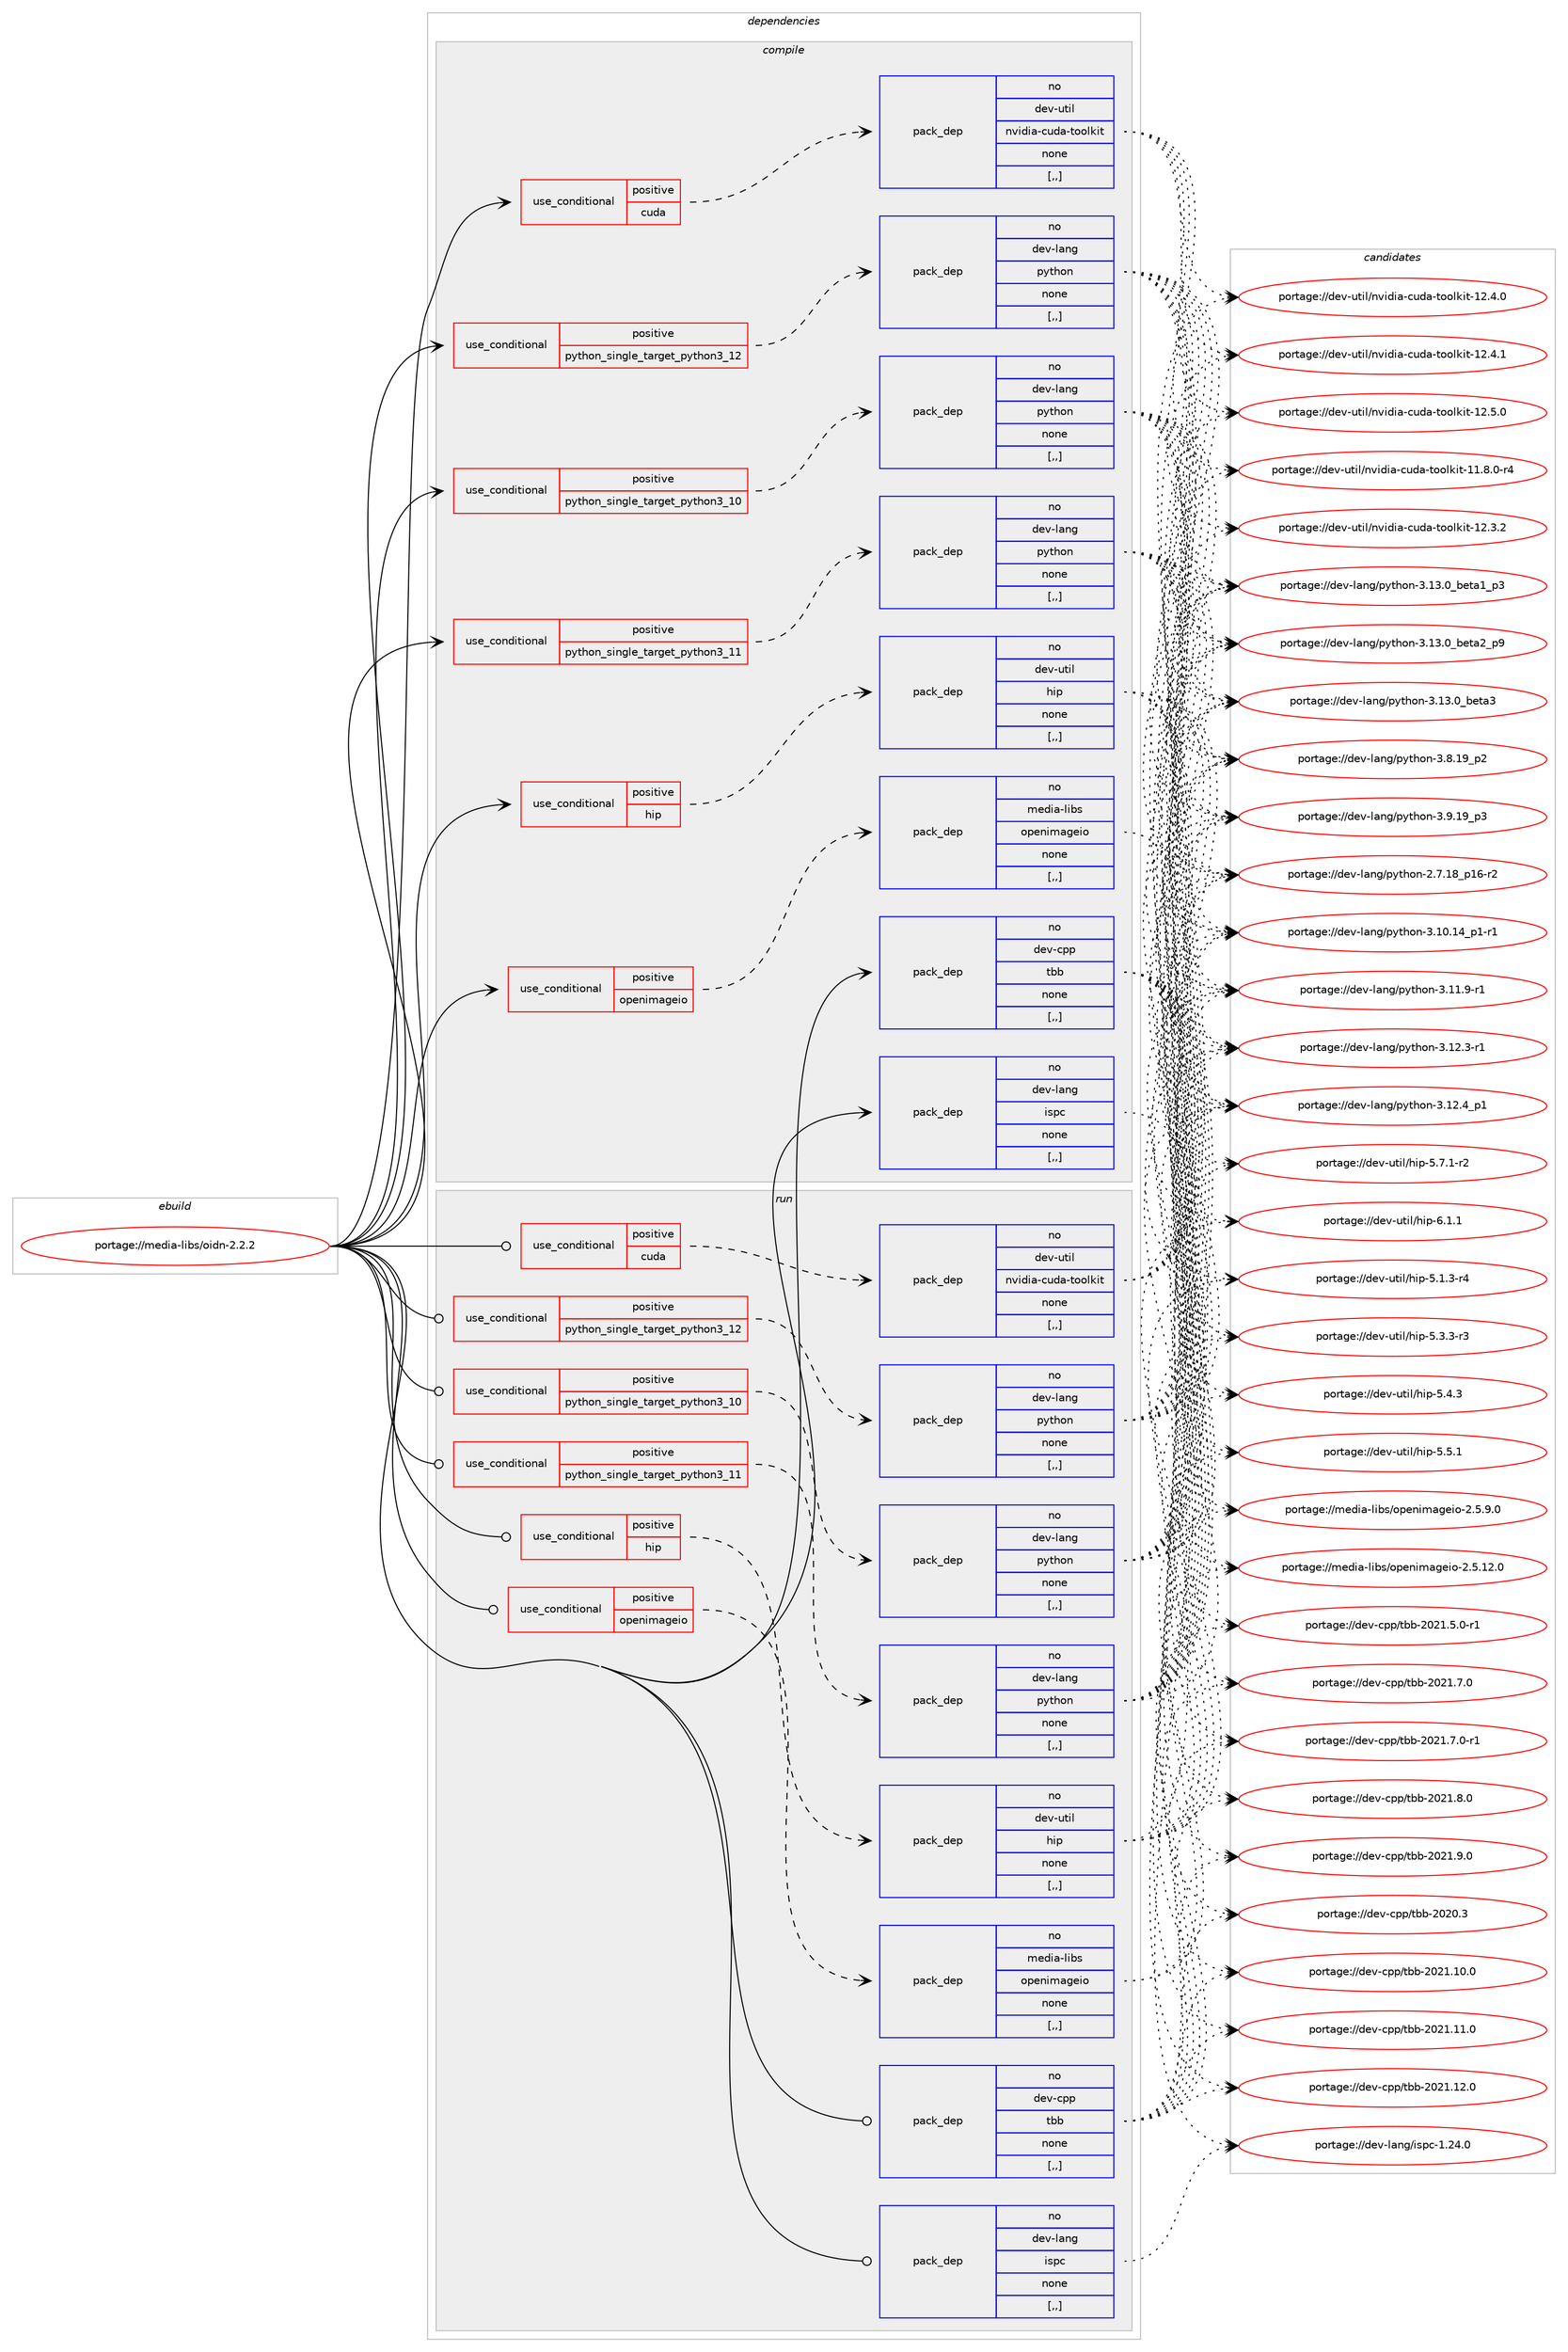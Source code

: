 digraph prolog {

# *************
# Graph options
# *************

newrank=true;
concentrate=true;
compound=true;
graph [rankdir=LR,fontname=Helvetica,fontsize=10,ranksep=1.5];#, ranksep=2.5, nodesep=0.2];
edge  [arrowhead=vee];
node  [fontname=Helvetica,fontsize=10];

# **********
# The ebuild
# **********

subgraph cluster_leftcol {
color=gray;
rank=same;
label=<<i>ebuild</i>>;
id [label="portage://media-libs/oidn-2.2.2", color=red, width=4, href="../media-libs/oidn-2.2.2.svg"];
}

# ****************
# The dependencies
# ****************

subgraph cluster_midcol {
color=gray;
label=<<i>dependencies</i>>;
subgraph cluster_compile {
fillcolor="#eeeeee";
style=filled;
label=<<i>compile</i>>;
subgraph cond75081 {
dependency296427 [label=<<TABLE BORDER="0" CELLBORDER="1" CELLSPACING="0" CELLPADDING="4"><TR><TD ROWSPAN="3" CELLPADDING="10">use_conditional</TD></TR><TR><TD>positive</TD></TR><TR><TD>cuda</TD></TR></TABLE>>, shape=none, color=red];
subgraph pack219029 {
dependency296428 [label=<<TABLE BORDER="0" CELLBORDER="1" CELLSPACING="0" CELLPADDING="4" WIDTH="220"><TR><TD ROWSPAN="6" CELLPADDING="30">pack_dep</TD></TR><TR><TD WIDTH="110">no</TD></TR><TR><TD>dev-util</TD></TR><TR><TD>nvidia-cuda-toolkit</TD></TR><TR><TD>none</TD></TR><TR><TD>[,,]</TD></TR></TABLE>>, shape=none, color=blue];
}
dependency296427:e -> dependency296428:w [weight=20,style="dashed",arrowhead="vee"];
}
id:e -> dependency296427:w [weight=20,style="solid",arrowhead="vee"];
subgraph cond75082 {
dependency296429 [label=<<TABLE BORDER="0" CELLBORDER="1" CELLSPACING="0" CELLPADDING="4"><TR><TD ROWSPAN="3" CELLPADDING="10">use_conditional</TD></TR><TR><TD>positive</TD></TR><TR><TD>hip</TD></TR></TABLE>>, shape=none, color=red];
subgraph pack219030 {
dependency296430 [label=<<TABLE BORDER="0" CELLBORDER="1" CELLSPACING="0" CELLPADDING="4" WIDTH="220"><TR><TD ROWSPAN="6" CELLPADDING="30">pack_dep</TD></TR><TR><TD WIDTH="110">no</TD></TR><TR><TD>dev-util</TD></TR><TR><TD>hip</TD></TR><TR><TD>none</TD></TR><TR><TD>[,,]</TD></TR></TABLE>>, shape=none, color=blue];
}
dependency296429:e -> dependency296430:w [weight=20,style="dashed",arrowhead="vee"];
}
id:e -> dependency296429:w [weight=20,style="solid",arrowhead="vee"];
subgraph cond75083 {
dependency296431 [label=<<TABLE BORDER="0" CELLBORDER="1" CELLSPACING="0" CELLPADDING="4"><TR><TD ROWSPAN="3" CELLPADDING="10">use_conditional</TD></TR><TR><TD>positive</TD></TR><TR><TD>openimageio</TD></TR></TABLE>>, shape=none, color=red];
subgraph pack219031 {
dependency296432 [label=<<TABLE BORDER="0" CELLBORDER="1" CELLSPACING="0" CELLPADDING="4" WIDTH="220"><TR><TD ROWSPAN="6" CELLPADDING="30">pack_dep</TD></TR><TR><TD WIDTH="110">no</TD></TR><TR><TD>media-libs</TD></TR><TR><TD>openimageio</TD></TR><TR><TD>none</TD></TR><TR><TD>[,,]</TD></TR></TABLE>>, shape=none, color=blue];
}
dependency296431:e -> dependency296432:w [weight=20,style="dashed",arrowhead="vee"];
}
id:e -> dependency296431:w [weight=20,style="solid",arrowhead="vee"];
subgraph cond75084 {
dependency296433 [label=<<TABLE BORDER="0" CELLBORDER="1" CELLSPACING="0" CELLPADDING="4"><TR><TD ROWSPAN="3" CELLPADDING="10">use_conditional</TD></TR><TR><TD>positive</TD></TR><TR><TD>python_single_target_python3_10</TD></TR></TABLE>>, shape=none, color=red];
subgraph pack219032 {
dependency296434 [label=<<TABLE BORDER="0" CELLBORDER="1" CELLSPACING="0" CELLPADDING="4" WIDTH="220"><TR><TD ROWSPAN="6" CELLPADDING="30">pack_dep</TD></TR><TR><TD WIDTH="110">no</TD></TR><TR><TD>dev-lang</TD></TR><TR><TD>python</TD></TR><TR><TD>none</TD></TR><TR><TD>[,,]</TD></TR></TABLE>>, shape=none, color=blue];
}
dependency296433:e -> dependency296434:w [weight=20,style="dashed",arrowhead="vee"];
}
id:e -> dependency296433:w [weight=20,style="solid",arrowhead="vee"];
subgraph cond75085 {
dependency296435 [label=<<TABLE BORDER="0" CELLBORDER="1" CELLSPACING="0" CELLPADDING="4"><TR><TD ROWSPAN="3" CELLPADDING="10">use_conditional</TD></TR><TR><TD>positive</TD></TR><TR><TD>python_single_target_python3_11</TD></TR></TABLE>>, shape=none, color=red];
subgraph pack219033 {
dependency296436 [label=<<TABLE BORDER="0" CELLBORDER="1" CELLSPACING="0" CELLPADDING="4" WIDTH="220"><TR><TD ROWSPAN="6" CELLPADDING="30">pack_dep</TD></TR><TR><TD WIDTH="110">no</TD></TR><TR><TD>dev-lang</TD></TR><TR><TD>python</TD></TR><TR><TD>none</TD></TR><TR><TD>[,,]</TD></TR></TABLE>>, shape=none, color=blue];
}
dependency296435:e -> dependency296436:w [weight=20,style="dashed",arrowhead="vee"];
}
id:e -> dependency296435:w [weight=20,style="solid",arrowhead="vee"];
subgraph cond75086 {
dependency296437 [label=<<TABLE BORDER="0" CELLBORDER="1" CELLSPACING="0" CELLPADDING="4"><TR><TD ROWSPAN="3" CELLPADDING="10">use_conditional</TD></TR><TR><TD>positive</TD></TR><TR><TD>python_single_target_python3_12</TD></TR></TABLE>>, shape=none, color=red];
subgraph pack219034 {
dependency296438 [label=<<TABLE BORDER="0" CELLBORDER="1" CELLSPACING="0" CELLPADDING="4" WIDTH="220"><TR><TD ROWSPAN="6" CELLPADDING="30">pack_dep</TD></TR><TR><TD WIDTH="110">no</TD></TR><TR><TD>dev-lang</TD></TR><TR><TD>python</TD></TR><TR><TD>none</TD></TR><TR><TD>[,,]</TD></TR></TABLE>>, shape=none, color=blue];
}
dependency296437:e -> dependency296438:w [weight=20,style="dashed",arrowhead="vee"];
}
id:e -> dependency296437:w [weight=20,style="solid",arrowhead="vee"];
subgraph pack219035 {
dependency296439 [label=<<TABLE BORDER="0" CELLBORDER="1" CELLSPACING="0" CELLPADDING="4" WIDTH="220"><TR><TD ROWSPAN="6" CELLPADDING="30">pack_dep</TD></TR><TR><TD WIDTH="110">no</TD></TR><TR><TD>dev-cpp</TD></TR><TR><TD>tbb</TD></TR><TR><TD>none</TD></TR><TR><TD>[,,]</TD></TR></TABLE>>, shape=none, color=blue];
}
id:e -> dependency296439:w [weight=20,style="solid",arrowhead="vee"];
subgraph pack219036 {
dependency296440 [label=<<TABLE BORDER="0" CELLBORDER="1" CELLSPACING="0" CELLPADDING="4" WIDTH="220"><TR><TD ROWSPAN="6" CELLPADDING="30">pack_dep</TD></TR><TR><TD WIDTH="110">no</TD></TR><TR><TD>dev-lang</TD></TR><TR><TD>ispc</TD></TR><TR><TD>none</TD></TR><TR><TD>[,,]</TD></TR></TABLE>>, shape=none, color=blue];
}
id:e -> dependency296440:w [weight=20,style="solid",arrowhead="vee"];
}
subgraph cluster_compileandrun {
fillcolor="#eeeeee";
style=filled;
label=<<i>compile and run</i>>;
}
subgraph cluster_run {
fillcolor="#eeeeee";
style=filled;
label=<<i>run</i>>;
subgraph cond75087 {
dependency296441 [label=<<TABLE BORDER="0" CELLBORDER="1" CELLSPACING="0" CELLPADDING="4"><TR><TD ROWSPAN="3" CELLPADDING="10">use_conditional</TD></TR><TR><TD>positive</TD></TR><TR><TD>cuda</TD></TR></TABLE>>, shape=none, color=red];
subgraph pack219037 {
dependency296442 [label=<<TABLE BORDER="0" CELLBORDER="1" CELLSPACING="0" CELLPADDING="4" WIDTH="220"><TR><TD ROWSPAN="6" CELLPADDING="30">pack_dep</TD></TR><TR><TD WIDTH="110">no</TD></TR><TR><TD>dev-util</TD></TR><TR><TD>nvidia-cuda-toolkit</TD></TR><TR><TD>none</TD></TR><TR><TD>[,,]</TD></TR></TABLE>>, shape=none, color=blue];
}
dependency296441:e -> dependency296442:w [weight=20,style="dashed",arrowhead="vee"];
}
id:e -> dependency296441:w [weight=20,style="solid",arrowhead="odot"];
subgraph cond75088 {
dependency296443 [label=<<TABLE BORDER="0" CELLBORDER="1" CELLSPACING="0" CELLPADDING="4"><TR><TD ROWSPAN="3" CELLPADDING="10">use_conditional</TD></TR><TR><TD>positive</TD></TR><TR><TD>hip</TD></TR></TABLE>>, shape=none, color=red];
subgraph pack219038 {
dependency296444 [label=<<TABLE BORDER="0" CELLBORDER="1" CELLSPACING="0" CELLPADDING="4" WIDTH="220"><TR><TD ROWSPAN="6" CELLPADDING="30">pack_dep</TD></TR><TR><TD WIDTH="110">no</TD></TR><TR><TD>dev-util</TD></TR><TR><TD>hip</TD></TR><TR><TD>none</TD></TR><TR><TD>[,,]</TD></TR></TABLE>>, shape=none, color=blue];
}
dependency296443:e -> dependency296444:w [weight=20,style="dashed",arrowhead="vee"];
}
id:e -> dependency296443:w [weight=20,style="solid",arrowhead="odot"];
subgraph cond75089 {
dependency296445 [label=<<TABLE BORDER="0" CELLBORDER="1" CELLSPACING="0" CELLPADDING="4"><TR><TD ROWSPAN="3" CELLPADDING="10">use_conditional</TD></TR><TR><TD>positive</TD></TR><TR><TD>openimageio</TD></TR></TABLE>>, shape=none, color=red];
subgraph pack219039 {
dependency296446 [label=<<TABLE BORDER="0" CELLBORDER="1" CELLSPACING="0" CELLPADDING="4" WIDTH="220"><TR><TD ROWSPAN="6" CELLPADDING="30">pack_dep</TD></TR><TR><TD WIDTH="110">no</TD></TR><TR><TD>media-libs</TD></TR><TR><TD>openimageio</TD></TR><TR><TD>none</TD></TR><TR><TD>[,,]</TD></TR></TABLE>>, shape=none, color=blue];
}
dependency296445:e -> dependency296446:w [weight=20,style="dashed",arrowhead="vee"];
}
id:e -> dependency296445:w [weight=20,style="solid",arrowhead="odot"];
subgraph cond75090 {
dependency296447 [label=<<TABLE BORDER="0" CELLBORDER="1" CELLSPACING="0" CELLPADDING="4"><TR><TD ROWSPAN="3" CELLPADDING="10">use_conditional</TD></TR><TR><TD>positive</TD></TR><TR><TD>python_single_target_python3_10</TD></TR></TABLE>>, shape=none, color=red];
subgraph pack219040 {
dependency296448 [label=<<TABLE BORDER="0" CELLBORDER="1" CELLSPACING="0" CELLPADDING="4" WIDTH="220"><TR><TD ROWSPAN="6" CELLPADDING="30">pack_dep</TD></TR><TR><TD WIDTH="110">no</TD></TR><TR><TD>dev-lang</TD></TR><TR><TD>python</TD></TR><TR><TD>none</TD></TR><TR><TD>[,,]</TD></TR></TABLE>>, shape=none, color=blue];
}
dependency296447:e -> dependency296448:w [weight=20,style="dashed",arrowhead="vee"];
}
id:e -> dependency296447:w [weight=20,style="solid",arrowhead="odot"];
subgraph cond75091 {
dependency296449 [label=<<TABLE BORDER="0" CELLBORDER="1" CELLSPACING="0" CELLPADDING="4"><TR><TD ROWSPAN="3" CELLPADDING="10">use_conditional</TD></TR><TR><TD>positive</TD></TR><TR><TD>python_single_target_python3_11</TD></TR></TABLE>>, shape=none, color=red];
subgraph pack219041 {
dependency296450 [label=<<TABLE BORDER="0" CELLBORDER="1" CELLSPACING="0" CELLPADDING="4" WIDTH="220"><TR><TD ROWSPAN="6" CELLPADDING="30">pack_dep</TD></TR><TR><TD WIDTH="110">no</TD></TR><TR><TD>dev-lang</TD></TR><TR><TD>python</TD></TR><TR><TD>none</TD></TR><TR><TD>[,,]</TD></TR></TABLE>>, shape=none, color=blue];
}
dependency296449:e -> dependency296450:w [weight=20,style="dashed",arrowhead="vee"];
}
id:e -> dependency296449:w [weight=20,style="solid",arrowhead="odot"];
subgraph cond75092 {
dependency296451 [label=<<TABLE BORDER="0" CELLBORDER="1" CELLSPACING="0" CELLPADDING="4"><TR><TD ROWSPAN="3" CELLPADDING="10">use_conditional</TD></TR><TR><TD>positive</TD></TR><TR><TD>python_single_target_python3_12</TD></TR></TABLE>>, shape=none, color=red];
subgraph pack219042 {
dependency296452 [label=<<TABLE BORDER="0" CELLBORDER="1" CELLSPACING="0" CELLPADDING="4" WIDTH="220"><TR><TD ROWSPAN="6" CELLPADDING="30">pack_dep</TD></TR><TR><TD WIDTH="110">no</TD></TR><TR><TD>dev-lang</TD></TR><TR><TD>python</TD></TR><TR><TD>none</TD></TR><TR><TD>[,,]</TD></TR></TABLE>>, shape=none, color=blue];
}
dependency296451:e -> dependency296452:w [weight=20,style="dashed",arrowhead="vee"];
}
id:e -> dependency296451:w [weight=20,style="solid",arrowhead="odot"];
subgraph pack219043 {
dependency296453 [label=<<TABLE BORDER="0" CELLBORDER="1" CELLSPACING="0" CELLPADDING="4" WIDTH="220"><TR><TD ROWSPAN="6" CELLPADDING="30">pack_dep</TD></TR><TR><TD WIDTH="110">no</TD></TR><TR><TD>dev-cpp</TD></TR><TR><TD>tbb</TD></TR><TR><TD>none</TD></TR><TR><TD>[,,]</TD></TR></TABLE>>, shape=none, color=blue];
}
id:e -> dependency296453:w [weight=20,style="solid",arrowhead="odot"];
subgraph pack219044 {
dependency296454 [label=<<TABLE BORDER="0" CELLBORDER="1" CELLSPACING="0" CELLPADDING="4" WIDTH="220"><TR><TD ROWSPAN="6" CELLPADDING="30">pack_dep</TD></TR><TR><TD WIDTH="110">no</TD></TR><TR><TD>dev-lang</TD></TR><TR><TD>ispc</TD></TR><TR><TD>none</TD></TR><TR><TD>[,,]</TD></TR></TABLE>>, shape=none, color=blue];
}
id:e -> dependency296454:w [weight=20,style="solid",arrowhead="odot"];
}
}

# **************
# The candidates
# **************

subgraph cluster_choices {
rank=same;
color=gray;
label=<<i>candidates</i>>;

subgraph choice219029 {
color=black;
nodesep=1;
choice10010111845117116105108471101181051001059745991171009745116111111108107105116454949465646484511452 [label="portage://dev-util/nvidia-cuda-toolkit-11.8.0-r4", color=red, width=4,href="../dev-util/nvidia-cuda-toolkit-11.8.0-r4.svg"];
choice1001011184511711610510847110118105100105974599117100974511611111110810710511645495046514650 [label="portage://dev-util/nvidia-cuda-toolkit-12.3.2", color=red, width=4,href="../dev-util/nvidia-cuda-toolkit-12.3.2.svg"];
choice1001011184511711610510847110118105100105974599117100974511611111110810710511645495046524648 [label="portage://dev-util/nvidia-cuda-toolkit-12.4.0", color=red, width=4,href="../dev-util/nvidia-cuda-toolkit-12.4.0.svg"];
choice1001011184511711610510847110118105100105974599117100974511611111110810710511645495046524649 [label="portage://dev-util/nvidia-cuda-toolkit-12.4.1", color=red, width=4,href="../dev-util/nvidia-cuda-toolkit-12.4.1.svg"];
choice1001011184511711610510847110118105100105974599117100974511611111110810710511645495046534648 [label="portage://dev-util/nvidia-cuda-toolkit-12.5.0", color=red, width=4,href="../dev-util/nvidia-cuda-toolkit-12.5.0.svg"];
dependency296428:e -> choice10010111845117116105108471101181051001059745991171009745116111111108107105116454949465646484511452:w [style=dotted,weight="100"];
dependency296428:e -> choice1001011184511711610510847110118105100105974599117100974511611111110810710511645495046514650:w [style=dotted,weight="100"];
dependency296428:e -> choice1001011184511711610510847110118105100105974599117100974511611111110810710511645495046524648:w [style=dotted,weight="100"];
dependency296428:e -> choice1001011184511711610510847110118105100105974599117100974511611111110810710511645495046524649:w [style=dotted,weight="100"];
dependency296428:e -> choice1001011184511711610510847110118105100105974599117100974511611111110810710511645495046534648:w [style=dotted,weight="100"];
}
subgraph choice219030 {
color=black;
nodesep=1;
choice10010111845117116105108471041051124553464946514511452 [label="portage://dev-util/hip-5.1.3-r4", color=red, width=4,href="../dev-util/hip-5.1.3-r4.svg"];
choice10010111845117116105108471041051124553465146514511451 [label="portage://dev-util/hip-5.3.3-r3", color=red, width=4,href="../dev-util/hip-5.3.3-r3.svg"];
choice1001011184511711610510847104105112455346524651 [label="portage://dev-util/hip-5.4.3", color=red, width=4,href="../dev-util/hip-5.4.3.svg"];
choice1001011184511711610510847104105112455346534649 [label="portage://dev-util/hip-5.5.1", color=red, width=4,href="../dev-util/hip-5.5.1.svg"];
choice10010111845117116105108471041051124553465546494511450 [label="portage://dev-util/hip-5.7.1-r2", color=red, width=4,href="../dev-util/hip-5.7.1-r2.svg"];
choice1001011184511711610510847104105112455446494649 [label="portage://dev-util/hip-6.1.1", color=red, width=4,href="../dev-util/hip-6.1.1.svg"];
dependency296430:e -> choice10010111845117116105108471041051124553464946514511452:w [style=dotted,weight="100"];
dependency296430:e -> choice10010111845117116105108471041051124553465146514511451:w [style=dotted,weight="100"];
dependency296430:e -> choice1001011184511711610510847104105112455346524651:w [style=dotted,weight="100"];
dependency296430:e -> choice1001011184511711610510847104105112455346534649:w [style=dotted,weight="100"];
dependency296430:e -> choice10010111845117116105108471041051124553465546494511450:w [style=dotted,weight="100"];
dependency296430:e -> choice1001011184511711610510847104105112455446494649:w [style=dotted,weight="100"];
}
subgraph choice219031 {
color=black;
nodesep=1;
choice1091011001059745108105981154711111210111010510997103101105111455046534649504648 [label="portage://media-libs/openimageio-2.5.12.0", color=red, width=4,href="../media-libs/openimageio-2.5.12.0.svg"];
choice10910110010597451081059811547111112101110105109971031011051114550465346574648 [label="portage://media-libs/openimageio-2.5.9.0", color=red, width=4,href="../media-libs/openimageio-2.5.9.0.svg"];
dependency296432:e -> choice1091011001059745108105981154711111210111010510997103101105111455046534649504648:w [style=dotted,weight="100"];
dependency296432:e -> choice10910110010597451081059811547111112101110105109971031011051114550465346574648:w [style=dotted,weight="100"];
}
subgraph choice219032 {
color=black;
nodesep=1;
choice100101118451089711010347112121116104111110455046554649569511249544511450 [label="portage://dev-lang/python-2.7.18_p16-r2", color=red, width=4,href="../dev-lang/python-2.7.18_p16-r2.svg"];
choice100101118451089711010347112121116104111110455146494846495295112494511449 [label="portage://dev-lang/python-3.10.14_p1-r1", color=red, width=4,href="../dev-lang/python-3.10.14_p1-r1.svg"];
choice100101118451089711010347112121116104111110455146494946574511449 [label="portage://dev-lang/python-3.11.9-r1", color=red, width=4,href="../dev-lang/python-3.11.9-r1.svg"];
choice100101118451089711010347112121116104111110455146495046514511449 [label="portage://dev-lang/python-3.12.3-r1", color=red, width=4,href="../dev-lang/python-3.12.3-r1.svg"];
choice100101118451089711010347112121116104111110455146495046529511249 [label="portage://dev-lang/python-3.12.4_p1", color=red, width=4,href="../dev-lang/python-3.12.4_p1.svg"];
choice10010111845108971101034711212111610411111045514649514648959810111697499511251 [label="portage://dev-lang/python-3.13.0_beta1_p3", color=red, width=4,href="../dev-lang/python-3.13.0_beta1_p3.svg"];
choice10010111845108971101034711212111610411111045514649514648959810111697509511257 [label="portage://dev-lang/python-3.13.0_beta2_p9", color=red, width=4,href="../dev-lang/python-3.13.0_beta2_p9.svg"];
choice1001011184510897110103471121211161041111104551464951464895981011169751 [label="portage://dev-lang/python-3.13.0_beta3", color=red, width=4,href="../dev-lang/python-3.13.0_beta3.svg"];
choice100101118451089711010347112121116104111110455146564649579511250 [label="portage://dev-lang/python-3.8.19_p2", color=red, width=4,href="../dev-lang/python-3.8.19_p2.svg"];
choice100101118451089711010347112121116104111110455146574649579511251 [label="portage://dev-lang/python-3.9.19_p3", color=red, width=4,href="../dev-lang/python-3.9.19_p3.svg"];
dependency296434:e -> choice100101118451089711010347112121116104111110455046554649569511249544511450:w [style=dotted,weight="100"];
dependency296434:e -> choice100101118451089711010347112121116104111110455146494846495295112494511449:w [style=dotted,weight="100"];
dependency296434:e -> choice100101118451089711010347112121116104111110455146494946574511449:w [style=dotted,weight="100"];
dependency296434:e -> choice100101118451089711010347112121116104111110455146495046514511449:w [style=dotted,weight="100"];
dependency296434:e -> choice100101118451089711010347112121116104111110455146495046529511249:w [style=dotted,weight="100"];
dependency296434:e -> choice10010111845108971101034711212111610411111045514649514648959810111697499511251:w [style=dotted,weight="100"];
dependency296434:e -> choice10010111845108971101034711212111610411111045514649514648959810111697509511257:w [style=dotted,weight="100"];
dependency296434:e -> choice1001011184510897110103471121211161041111104551464951464895981011169751:w [style=dotted,weight="100"];
dependency296434:e -> choice100101118451089711010347112121116104111110455146564649579511250:w [style=dotted,weight="100"];
dependency296434:e -> choice100101118451089711010347112121116104111110455146574649579511251:w [style=dotted,weight="100"];
}
subgraph choice219033 {
color=black;
nodesep=1;
choice100101118451089711010347112121116104111110455046554649569511249544511450 [label="portage://dev-lang/python-2.7.18_p16-r2", color=red, width=4,href="../dev-lang/python-2.7.18_p16-r2.svg"];
choice100101118451089711010347112121116104111110455146494846495295112494511449 [label="portage://dev-lang/python-3.10.14_p1-r1", color=red, width=4,href="../dev-lang/python-3.10.14_p1-r1.svg"];
choice100101118451089711010347112121116104111110455146494946574511449 [label="portage://dev-lang/python-3.11.9-r1", color=red, width=4,href="../dev-lang/python-3.11.9-r1.svg"];
choice100101118451089711010347112121116104111110455146495046514511449 [label="portage://dev-lang/python-3.12.3-r1", color=red, width=4,href="../dev-lang/python-3.12.3-r1.svg"];
choice100101118451089711010347112121116104111110455146495046529511249 [label="portage://dev-lang/python-3.12.4_p1", color=red, width=4,href="../dev-lang/python-3.12.4_p1.svg"];
choice10010111845108971101034711212111610411111045514649514648959810111697499511251 [label="portage://dev-lang/python-3.13.0_beta1_p3", color=red, width=4,href="../dev-lang/python-3.13.0_beta1_p3.svg"];
choice10010111845108971101034711212111610411111045514649514648959810111697509511257 [label="portage://dev-lang/python-3.13.0_beta2_p9", color=red, width=4,href="../dev-lang/python-3.13.0_beta2_p9.svg"];
choice1001011184510897110103471121211161041111104551464951464895981011169751 [label="portage://dev-lang/python-3.13.0_beta3", color=red, width=4,href="../dev-lang/python-3.13.0_beta3.svg"];
choice100101118451089711010347112121116104111110455146564649579511250 [label="portage://dev-lang/python-3.8.19_p2", color=red, width=4,href="../dev-lang/python-3.8.19_p2.svg"];
choice100101118451089711010347112121116104111110455146574649579511251 [label="portage://dev-lang/python-3.9.19_p3", color=red, width=4,href="../dev-lang/python-3.9.19_p3.svg"];
dependency296436:e -> choice100101118451089711010347112121116104111110455046554649569511249544511450:w [style=dotted,weight="100"];
dependency296436:e -> choice100101118451089711010347112121116104111110455146494846495295112494511449:w [style=dotted,weight="100"];
dependency296436:e -> choice100101118451089711010347112121116104111110455146494946574511449:w [style=dotted,weight="100"];
dependency296436:e -> choice100101118451089711010347112121116104111110455146495046514511449:w [style=dotted,weight="100"];
dependency296436:e -> choice100101118451089711010347112121116104111110455146495046529511249:w [style=dotted,weight="100"];
dependency296436:e -> choice10010111845108971101034711212111610411111045514649514648959810111697499511251:w [style=dotted,weight="100"];
dependency296436:e -> choice10010111845108971101034711212111610411111045514649514648959810111697509511257:w [style=dotted,weight="100"];
dependency296436:e -> choice1001011184510897110103471121211161041111104551464951464895981011169751:w [style=dotted,weight="100"];
dependency296436:e -> choice100101118451089711010347112121116104111110455146564649579511250:w [style=dotted,weight="100"];
dependency296436:e -> choice100101118451089711010347112121116104111110455146574649579511251:w [style=dotted,weight="100"];
}
subgraph choice219034 {
color=black;
nodesep=1;
choice100101118451089711010347112121116104111110455046554649569511249544511450 [label="portage://dev-lang/python-2.7.18_p16-r2", color=red, width=4,href="../dev-lang/python-2.7.18_p16-r2.svg"];
choice100101118451089711010347112121116104111110455146494846495295112494511449 [label="portage://dev-lang/python-3.10.14_p1-r1", color=red, width=4,href="../dev-lang/python-3.10.14_p1-r1.svg"];
choice100101118451089711010347112121116104111110455146494946574511449 [label="portage://dev-lang/python-3.11.9-r1", color=red, width=4,href="../dev-lang/python-3.11.9-r1.svg"];
choice100101118451089711010347112121116104111110455146495046514511449 [label="portage://dev-lang/python-3.12.3-r1", color=red, width=4,href="../dev-lang/python-3.12.3-r1.svg"];
choice100101118451089711010347112121116104111110455146495046529511249 [label="portage://dev-lang/python-3.12.4_p1", color=red, width=4,href="../dev-lang/python-3.12.4_p1.svg"];
choice10010111845108971101034711212111610411111045514649514648959810111697499511251 [label="portage://dev-lang/python-3.13.0_beta1_p3", color=red, width=4,href="../dev-lang/python-3.13.0_beta1_p3.svg"];
choice10010111845108971101034711212111610411111045514649514648959810111697509511257 [label="portage://dev-lang/python-3.13.0_beta2_p9", color=red, width=4,href="../dev-lang/python-3.13.0_beta2_p9.svg"];
choice1001011184510897110103471121211161041111104551464951464895981011169751 [label="portage://dev-lang/python-3.13.0_beta3", color=red, width=4,href="../dev-lang/python-3.13.0_beta3.svg"];
choice100101118451089711010347112121116104111110455146564649579511250 [label="portage://dev-lang/python-3.8.19_p2", color=red, width=4,href="../dev-lang/python-3.8.19_p2.svg"];
choice100101118451089711010347112121116104111110455146574649579511251 [label="portage://dev-lang/python-3.9.19_p3", color=red, width=4,href="../dev-lang/python-3.9.19_p3.svg"];
dependency296438:e -> choice100101118451089711010347112121116104111110455046554649569511249544511450:w [style=dotted,weight="100"];
dependency296438:e -> choice100101118451089711010347112121116104111110455146494846495295112494511449:w [style=dotted,weight="100"];
dependency296438:e -> choice100101118451089711010347112121116104111110455146494946574511449:w [style=dotted,weight="100"];
dependency296438:e -> choice100101118451089711010347112121116104111110455146495046514511449:w [style=dotted,weight="100"];
dependency296438:e -> choice100101118451089711010347112121116104111110455146495046529511249:w [style=dotted,weight="100"];
dependency296438:e -> choice10010111845108971101034711212111610411111045514649514648959810111697499511251:w [style=dotted,weight="100"];
dependency296438:e -> choice10010111845108971101034711212111610411111045514649514648959810111697509511257:w [style=dotted,weight="100"];
dependency296438:e -> choice1001011184510897110103471121211161041111104551464951464895981011169751:w [style=dotted,weight="100"];
dependency296438:e -> choice100101118451089711010347112121116104111110455146564649579511250:w [style=dotted,weight="100"];
dependency296438:e -> choice100101118451089711010347112121116104111110455146574649579511251:w [style=dotted,weight="100"];
}
subgraph choice219035 {
color=black;
nodesep=1;
choice100101118459911211247116989845504850484651 [label="portage://dev-cpp/tbb-2020.3", color=red, width=4,href="../dev-cpp/tbb-2020.3.svg"];
choice100101118459911211247116989845504850494649484648 [label="portage://dev-cpp/tbb-2021.10.0", color=red, width=4,href="../dev-cpp/tbb-2021.10.0.svg"];
choice100101118459911211247116989845504850494649494648 [label="portage://dev-cpp/tbb-2021.11.0", color=red, width=4,href="../dev-cpp/tbb-2021.11.0.svg"];
choice100101118459911211247116989845504850494649504648 [label="portage://dev-cpp/tbb-2021.12.0", color=red, width=4,href="../dev-cpp/tbb-2021.12.0.svg"];
choice10010111845991121124711698984550485049465346484511449 [label="portage://dev-cpp/tbb-2021.5.0-r1", color=red, width=4,href="../dev-cpp/tbb-2021.5.0-r1.svg"];
choice1001011184599112112471169898455048504946554648 [label="portage://dev-cpp/tbb-2021.7.0", color=red, width=4,href="../dev-cpp/tbb-2021.7.0.svg"];
choice10010111845991121124711698984550485049465546484511449 [label="portage://dev-cpp/tbb-2021.7.0-r1", color=red, width=4,href="../dev-cpp/tbb-2021.7.0-r1.svg"];
choice1001011184599112112471169898455048504946564648 [label="portage://dev-cpp/tbb-2021.8.0", color=red, width=4,href="../dev-cpp/tbb-2021.8.0.svg"];
choice1001011184599112112471169898455048504946574648 [label="portage://dev-cpp/tbb-2021.9.0", color=red, width=4,href="../dev-cpp/tbb-2021.9.0.svg"];
dependency296439:e -> choice100101118459911211247116989845504850484651:w [style=dotted,weight="100"];
dependency296439:e -> choice100101118459911211247116989845504850494649484648:w [style=dotted,weight="100"];
dependency296439:e -> choice100101118459911211247116989845504850494649494648:w [style=dotted,weight="100"];
dependency296439:e -> choice100101118459911211247116989845504850494649504648:w [style=dotted,weight="100"];
dependency296439:e -> choice10010111845991121124711698984550485049465346484511449:w [style=dotted,weight="100"];
dependency296439:e -> choice1001011184599112112471169898455048504946554648:w [style=dotted,weight="100"];
dependency296439:e -> choice10010111845991121124711698984550485049465546484511449:w [style=dotted,weight="100"];
dependency296439:e -> choice1001011184599112112471169898455048504946564648:w [style=dotted,weight="100"];
dependency296439:e -> choice1001011184599112112471169898455048504946574648:w [style=dotted,weight="100"];
}
subgraph choice219036 {
color=black;
nodesep=1;
choice1001011184510897110103471051151129945494650524648 [label="portage://dev-lang/ispc-1.24.0", color=red, width=4,href="../dev-lang/ispc-1.24.0.svg"];
dependency296440:e -> choice1001011184510897110103471051151129945494650524648:w [style=dotted,weight="100"];
}
subgraph choice219037 {
color=black;
nodesep=1;
choice10010111845117116105108471101181051001059745991171009745116111111108107105116454949465646484511452 [label="portage://dev-util/nvidia-cuda-toolkit-11.8.0-r4", color=red, width=4,href="../dev-util/nvidia-cuda-toolkit-11.8.0-r4.svg"];
choice1001011184511711610510847110118105100105974599117100974511611111110810710511645495046514650 [label="portage://dev-util/nvidia-cuda-toolkit-12.3.2", color=red, width=4,href="../dev-util/nvidia-cuda-toolkit-12.3.2.svg"];
choice1001011184511711610510847110118105100105974599117100974511611111110810710511645495046524648 [label="portage://dev-util/nvidia-cuda-toolkit-12.4.0", color=red, width=4,href="../dev-util/nvidia-cuda-toolkit-12.4.0.svg"];
choice1001011184511711610510847110118105100105974599117100974511611111110810710511645495046524649 [label="portage://dev-util/nvidia-cuda-toolkit-12.4.1", color=red, width=4,href="../dev-util/nvidia-cuda-toolkit-12.4.1.svg"];
choice1001011184511711610510847110118105100105974599117100974511611111110810710511645495046534648 [label="portage://dev-util/nvidia-cuda-toolkit-12.5.0", color=red, width=4,href="../dev-util/nvidia-cuda-toolkit-12.5.0.svg"];
dependency296442:e -> choice10010111845117116105108471101181051001059745991171009745116111111108107105116454949465646484511452:w [style=dotted,weight="100"];
dependency296442:e -> choice1001011184511711610510847110118105100105974599117100974511611111110810710511645495046514650:w [style=dotted,weight="100"];
dependency296442:e -> choice1001011184511711610510847110118105100105974599117100974511611111110810710511645495046524648:w [style=dotted,weight="100"];
dependency296442:e -> choice1001011184511711610510847110118105100105974599117100974511611111110810710511645495046524649:w [style=dotted,weight="100"];
dependency296442:e -> choice1001011184511711610510847110118105100105974599117100974511611111110810710511645495046534648:w [style=dotted,weight="100"];
}
subgraph choice219038 {
color=black;
nodesep=1;
choice10010111845117116105108471041051124553464946514511452 [label="portage://dev-util/hip-5.1.3-r4", color=red, width=4,href="../dev-util/hip-5.1.3-r4.svg"];
choice10010111845117116105108471041051124553465146514511451 [label="portage://dev-util/hip-5.3.3-r3", color=red, width=4,href="../dev-util/hip-5.3.3-r3.svg"];
choice1001011184511711610510847104105112455346524651 [label="portage://dev-util/hip-5.4.3", color=red, width=4,href="../dev-util/hip-5.4.3.svg"];
choice1001011184511711610510847104105112455346534649 [label="portage://dev-util/hip-5.5.1", color=red, width=4,href="../dev-util/hip-5.5.1.svg"];
choice10010111845117116105108471041051124553465546494511450 [label="portage://dev-util/hip-5.7.1-r2", color=red, width=4,href="../dev-util/hip-5.7.1-r2.svg"];
choice1001011184511711610510847104105112455446494649 [label="portage://dev-util/hip-6.1.1", color=red, width=4,href="../dev-util/hip-6.1.1.svg"];
dependency296444:e -> choice10010111845117116105108471041051124553464946514511452:w [style=dotted,weight="100"];
dependency296444:e -> choice10010111845117116105108471041051124553465146514511451:w [style=dotted,weight="100"];
dependency296444:e -> choice1001011184511711610510847104105112455346524651:w [style=dotted,weight="100"];
dependency296444:e -> choice1001011184511711610510847104105112455346534649:w [style=dotted,weight="100"];
dependency296444:e -> choice10010111845117116105108471041051124553465546494511450:w [style=dotted,weight="100"];
dependency296444:e -> choice1001011184511711610510847104105112455446494649:w [style=dotted,weight="100"];
}
subgraph choice219039 {
color=black;
nodesep=1;
choice1091011001059745108105981154711111210111010510997103101105111455046534649504648 [label="portage://media-libs/openimageio-2.5.12.0", color=red, width=4,href="../media-libs/openimageio-2.5.12.0.svg"];
choice10910110010597451081059811547111112101110105109971031011051114550465346574648 [label="portage://media-libs/openimageio-2.5.9.0", color=red, width=4,href="../media-libs/openimageio-2.5.9.0.svg"];
dependency296446:e -> choice1091011001059745108105981154711111210111010510997103101105111455046534649504648:w [style=dotted,weight="100"];
dependency296446:e -> choice10910110010597451081059811547111112101110105109971031011051114550465346574648:w [style=dotted,weight="100"];
}
subgraph choice219040 {
color=black;
nodesep=1;
choice100101118451089711010347112121116104111110455046554649569511249544511450 [label="portage://dev-lang/python-2.7.18_p16-r2", color=red, width=4,href="../dev-lang/python-2.7.18_p16-r2.svg"];
choice100101118451089711010347112121116104111110455146494846495295112494511449 [label="portage://dev-lang/python-3.10.14_p1-r1", color=red, width=4,href="../dev-lang/python-3.10.14_p1-r1.svg"];
choice100101118451089711010347112121116104111110455146494946574511449 [label="portage://dev-lang/python-3.11.9-r1", color=red, width=4,href="../dev-lang/python-3.11.9-r1.svg"];
choice100101118451089711010347112121116104111110455146495046514511449 [label="portage://dev-lang/python-3.12.3-r1", color=red, width=4,href="../dev-lang/python-3.12.3-r1.svg"];
choice100101118451089711010347112121116104111110455146495046529511249 [label="portage://dev-lang/python-3.12.4_p1", color=red, width=4,href="../dev-lang/python-3.12.4_p1.svg"];
choice10010111845108971101034711212111610411111045514649514648959810111697499511251 [label="portage://dev-lang/python-3.13.0_beta1_p3", color=red, width=4,href="../dev-lang/python-3.13.0_beta1_p3.svg"];
choice10010111845108971101034711212111610411111045514649514648959810111697509511257 [label="portage://dev-lang/python-3.13.0_beta2_p9", color=red, width=4,href="../dev-lang/python-3.13.0_beta2_p9.svg"];
choice1001011184510897110103471121211161041111104551464951464895981011169751 [label="portage://dev-lang/python-3.13.0_beta3", color=red, width=4,href="../dev-lang/python-3.13.0_beta3.svg"];
choice100101118451089711010347112121116104111110455146564649579511250 [label="portage://dev-lang/python-3.8.19_p2", color=red, width=4,href="../dev-lang/python-3.8.19_p2.svg"];
choice100101118451089711010347112121116104111110455146574649579511251 [label="portage://dev-lang/python-3.9.19_p3", color=red, width=4,href="../dev-lang/python-3.9.19_p3.svg"];
dependency296448:e -> choice100101118451089711010347112121116104111110455046554649569511249544511450:w [style=dotted,weight="100"];
dependency296448:e -> choice100101118451089711010347112121116104111110455146494846495295112494511449:w [style=dotted,weight="100"];
dependency296448:e -> choice100101118451089711010347112121116104111110455146494946574511449:w [style=dotted,weight="100"];
dependency296448:e -> choice100101118451089711010347112121116104111110455146495046514511449:w [style=dotted,weight="100"];
dependency296448:e -> choice100101118451089711010347112121116104111110455146495046529511249:w [style=dotted,weight="100"];
dependency296448:e -> choice10010111845108971101034711212111610411111045514649514648959810111697499511251:w [style=dotted,weight="100"];
dependency296448:e -> choice10010111845108971101034711212111610411111045514649514648959810111697509511257:w [style=dotted,weight="100"];
dependency296448:e -> choice1001011184510897110103471121211161041111104551464951464895981011169751:w [style=dotted,weight="100"];
dependency296448:e -> choice100101118451089711010347112121116104111110455146564649579511250:w [style=dotted,weight="100"];
dependency296448:e -> choice100101118451089711010347112121116104111110455146574649579511251:w [style=dotted,weight="100"];
}
subgraph choice219041 {
color=black;
nodesep=1;
choice100101118451089711010347112121116104111110455046554649569511249544511450 [label="portage://dev-lang/python-2.7.18_p16-r2", color=red, width=4,href="../dev-lang/python-2.7.18_p16-r2.svg"];
choice100101118451089711010347112121116104111110455146494846495295112494511449 [label="portage://dev-lang/python-3.10.14_p1-r1", color=red, width=4,href="../dev-lang/python-3.10.14_p1-r1.svg"];
choice100101118451089711010347112121116104111110455146494946574511449 [label="portage://dev-lang/python-3.11.9-r1", color=red, width=4,href="../dev-lang/python-3.11.9-r1.svg"];
choice100101118451089711010347112121116104111110455146495046514511449 [label="portage://dev-lang/python-3.12.3-r1", color=red, width=4,href="../dev-lang/python-3.12.3-r1.svg"];
choice100101118451089711010347112121116104111110455146495046529511249 [label="portage://dev-lang/python-3.12.4_p1", color=red, width=4,href="../dev-lang/python-3.12.4_p1.svg"];
choice10010111845108971101034711212111610411111045514649514648959810111697499511251 [label="portage://dev-lang/python-3.13.0_beta1_p3", color=red, width=4,href="../dev-lang/python-3.13.0_beta1_p3.svg"];
choice10010111845108971101034711212111610411111045514649514648959810111697509511257 [label="portage://dev-lang/python-3.13.0_beta2_p9", color=red, width=4,href="../dev-lang/python-3.13.0_beta2_p9.svg"];
choice1001011184510897110103471121211161041111104551464951464895981011169751 [label="portage://dev-lang/python-3.13.0_beta3", color=red, width=4,href="../dev-lang/python-3.13.0_beta3.svg"];
choice100101118451089711010347112121116104111110455146564649579511250 [label="portage://dev-lang/python-3.8.19_p2", color=red, width=4,href="../dev-lang/python-3.8.19_p2.svg"];
choice100101118451089711010347112121116104111110455146574649579511251 [label="portage://dev-lang/python-3.9.19_p3", color=red, width=4,href="../dev-lang/python-3.9.19_p3.svg"];
dependency296450:e -> choice100101118451089711010347112121116104111110455046554649569511249544511450:w [style=dotted,weight="100"];
dependency296450:e -> choice100101118451089711010347112121116104111110455146494846495295112494511449:w [style=dotted,weight="100"];
dependency296450:e -> choice100101118451089711010347112121116104111110455146494946574511449:w [style=dotted,weight="100"];
dependency296450:e -> choice100101118451089711010347112121116104111110455146495046514511449:w [style=dotted,weight="100"];
dependency296450:e -> choice100101118451089711010347112121116104111110455146495046529511249:w [style=dotted,weight="100"];
dependency296450:e -> choice10010111845108971101034711212111610411111045514649514648959810111697499511251:w [style=dotted,weight="100"];
dependency296450:e -> choice10010111845108971101034711212111610411111045514649514648959810111697509511257:w [style=dotted,weight="100"];
dependency296450:e -> choice1001011184510897110103471121211161041111104551464951464895981011169751:w [style=dotted,weight="100"];
dependency296450:e -> choice100101118451089711010347112121116104111110455146564649579511250:w [style=dotted,weight="100"];
dependency296450:e -> choice100101118451089711010347112121116104111110455146574649579511251:w [style=dotted,weight="100"];
}
subgraph choice219042 {
color=black;
nodesep=1;
choice100101118451089711010347112121116104111110455046554649569511249544511450 [label="portage://dev-lang/python-2.7.18_p16-r2", color=red, width=4,href="../dev-lang/python-2.7.18_p16-r2.svg"];
choice100101118451089711010347112121116104111110455146494846495295112494511449 [label="portage://dev-lang/python-3.10.14_p1-r1", color=red, width=4,href="../dev-lang/python-3.10.14_p1-r1.svg"];
choice100101118451089711010347112121116104111110455146494946574511449 [label="portage://dev-lang/python-3.11.9-r1", color=red, width=4,href="../dev-lang/python-3.11.9-r1.svg"];
choice100101118451089711010347112121116104111110455146495046514511449 [label="portage://dev-lang/python-3.12.3-r1", color=red, width=4,href="../dev-lang/python-3.12.3-r1.svg"];
choice100101118451089711010347112121116104111110455146495046529511249 [label="portage://dev-lang/python-3.12.4_p1", color=red, width=4,href="../dev-lang/python-3.12.4_p1.svg"];
choice10010111845108971101034711212111610411111045514649514648959810111697499511251 [label="portage://dev-lang/python-3.13.0_beta1_p3", color=red, width=4,href="../dev-lang/python-3.13.0_beta1_p3.svg"];
choice10010111845108971101034711212111610411111045514649514648959810111697509511257 [label="portage://dev-lang/python-3.13.0_beta2_p9", color=red, width=4,href="../dev-lang/python-3.13.0_beta2_p9.svg"];
choice1001011184510897110103471121211161041111104551464951464895981011169751 [label="portage://dev-lang/python-3.13.0_beta3", color=red, width=4,href="../dev-lang/python-3.13.0_beta3.svg"];
choice100101118451089711010347112121116104111110455146564649579511250 [label="portage://dev-lang/python-3.8.19_p2", color=red, width=4,href="../dev-lang/python-3.8.19_p2.svg"];
choice100101118451089711010347112121116104111110455146574649579511251 [label="portage://dev-lang/python-3.9.19_p3", color=red, width=4,href="../dev-lang/python-3.9.19_p3.svg"];
dependency296452:e -> choice100101118451089711010347112121116104111110455046554649569511249544511450:w [style=dotted,weight="100"];
dependency296452:e -> choice100101118451089711010347112121116104111110455146494846495295112494511449:w [style=dotted,weight="100"];
dependency296452:e -> choice100101118451089711010347112121116104111110455146494946574511449:w [style=dotted,weight="100"];
dependency296452:e -> choice100101118451089711010347112121116104111110455146495046514511449:w [style=dotted,weight="100"];
dependency296452:e -> choice100101118451089711010347112121116104111110455146495046529511249:w [style=dotted,weight="100"];
dependency296452:e -> choice10010111845108971101034711212111610411111045514649514648959810111697499511251:w [style=dotted,weight="100"];
dependency296452:e -> choice10010111845108971101034711212111610411111045514649514648959810111697509511257:w [style=dotted,weight="100"];
dependency296452:e -> choice1001011184510897110103471121211161041111104551464951464895981011169751:w [style=dotted,weight="100"];
dependency296452:e -> choice100101118451089711010347112121116104111110455146564649579511250:w [style=dotted,weight="100"];
dependency296452:e -> choice100101118451089711010347112121116104111110455146574649579511251:w [style=dotted,weight="100"];
}
subgraph choice219043 {
color=black;
nodesep=1;
choice100101118459911211247116989845504850484651 [label="portage://dev-cpp/tbb-2020.3", color=red, width=4,href="../dev-cpp/tbb-2020.3.svg"];
choice100101118459911211247116989845504850494649484648 [label="portage://dev-cpp/tbb-2021.10.0", color=red, width=4,href="../dev-cpp/tbb-2021.10.0.svg"];
choice100101118459911211247116989845504850494649494648 [label="portage://dev-cpp/tbb-2021.11.0", color=red, width=4,href="../dev-cpp/tbb-2021.11.0.svg"];
choice100101118459911211247116989845504850494649504648 [label="portage://dev-cpp/tbb-2021.12.0", color=red, width=4,href="../dev-cpp/tbb-2021.12.0.svg"];
choice10010111845991121124711698984550485049465346484511449 [label="portage://dev-cpp/tbb-2021.5.0-r1", color=red, width=4,href="../dev-cpp/tbb-2021.5.0-r1.svg"];
choice1001011184599112112471169898455048504946554648 [label="portage://dev-cpp/tbb-2021.7.0", color=red, width=4,href="../dev-cpp/tbb-2021.7.0.svg"];
choice10010111845991121124711698984550485049465546484511449 [label="portage://dev-cpp/tbb-2021.7.0-r1", color=red, width=4,href="../dev-cpp/tbb-2021.7.0-r1.svg"];
choice1001011184599112112471169898455048504946564648 [label="portage://dev-cpp/tbb-2021.8.0", color=red, width=4,href="../dev-cpp/tbb-2021.8.0.svg"];
choice1001011184599112112471169898455048504946574648 [label="portage://dev-cpp/tbb-2021.9.0", color=red, width=4,href="../dev-cpp/tbb-2021.9.0.svg"];
dependency296453:e -> choice100101118459911211247116989845504850484651:w [style=dotted,weight="100"];
dependency296453:e -> choice100101118459911211247116989845504850494649484648:w [style=dotted,weight="100"];
dependency296453:e -> choice100101118459911211247116989845504850494649494648:w [style=dotted,weight="100"];
dependency296453:e -> choice100101118459911211247116989845504850494649504648:w [style=dotted,weight="100"];
dependency296453:e -> choice10010111845991121124711698984550485049465346484511449:w [style=dotted,weight="100"];
dependency296453:e -> choice1001011184599112112471169898455048504946554648:w [style=dotted,weight="100"];
dependency296453:e -> choice10010111845991121124711698984550485049465546484511449:w [style=dotted,weight="100"];
dependency296453:e -> choice1001011184599112112471169898455048504946564648:w [style=dotted,weight="100"];
dependency296453:e -> choice1001011184599112112471169898455048504946574648:w [style=dotted,weight="100"];
}
subgraph choice219044 {
color=black;
nodesep=1;
choice1001011184510897110103471051151129945494650524648 [label="portage://dev-lang/ispc-1.24.0", color=red, width=4,href="../dev-lang/ispc-1.24.0.svg"];
dependency296454:e -> choice1001011184510897110103471051151129945494650524648:w [style=dotted,weight="100"];
}
}

}
